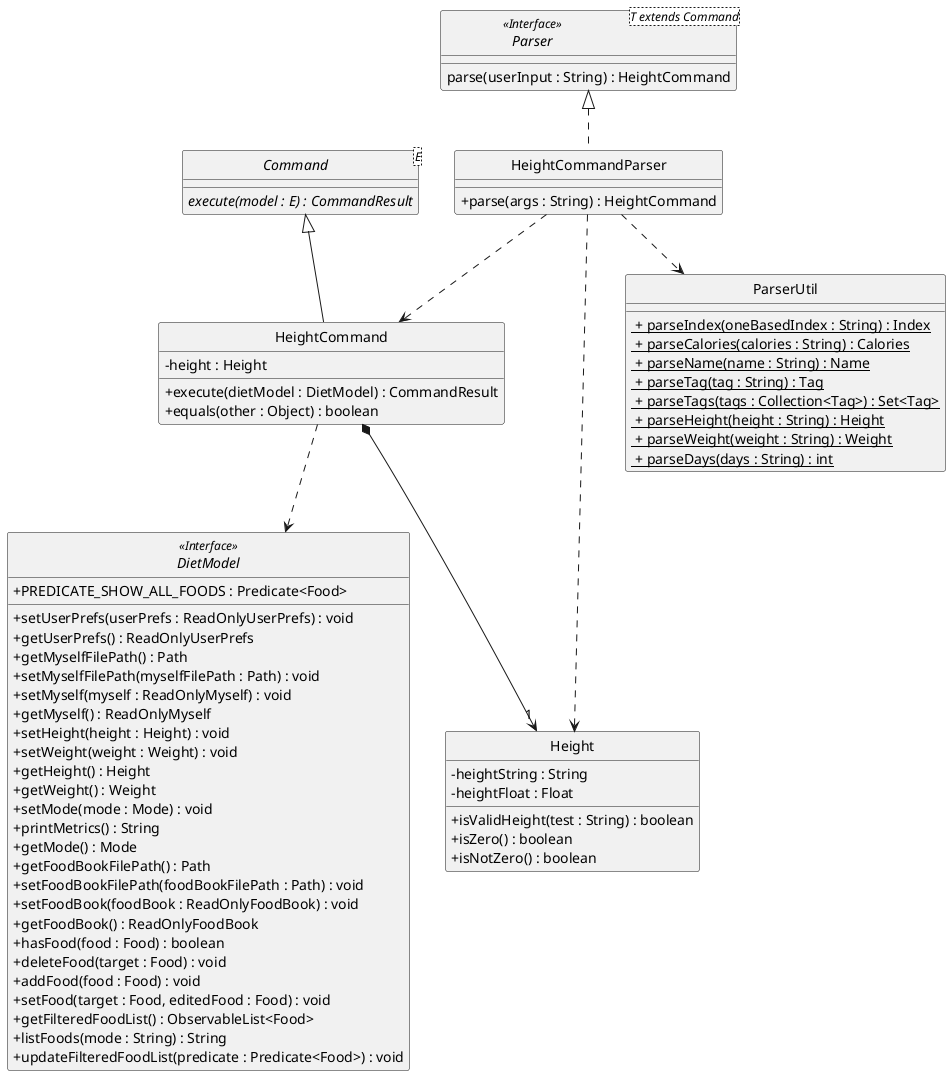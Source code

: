 @startuml
/' @author @jarrod-bob'/
/' Got inspiration and adapted
from https://github.com/AY1920S2-CS2103T-W12-1/main/blob/master/docs/images/DeliveredClassDiagram.png '/

skinparam backgroundColor #ffffff
skinparam classAttributeIconSize 0
hide circle

class HeightCommandParser implements Parser {
    /' Methods '/
    + parse(args : String) : HeightCommand
}

interface Parser<T extends Command> <<Interface>> {
    parse(userInput : String) : HeightCommand
}

abstract class Command<E> {
    {abstract} execute(model : E) : CommandResult
}

class HeightCommand extends Command {
    /' Fields '/
    - height : Height

    /' Methods '/
    + execute(dietModel : DietModel) : CommandResult
    + equals(other : Object) : boolean

}

interface DietModel <<Interface>> {
    + PREDICATE_SHOW_ALL_FOODS : Predicate<Food>

    + setUserPrefs(userPrefs : ReadOnlyUserPrefs) : void
    + getUserPrefs() : ReadOnlyUserPrefs
    + getMyselfFilePath() : Path
    + setMyselfFilePath(myselfFilePath : Path) : void
    + setMyself(myself : ReadOnlyMyself) : void
    + getMyself() : ReadOnlyMyself
    + setHeight(height : Height) : void
    + setWeight(weight : Weight) : void
    + getHeight() : Height
    + getWeight() : Weight
    + setMode(mode : Mode) : void
    + printMetrics() : String
    + getMode() : Mode
    + getFoodBookFilePath() : Path
    + setFoodBookFilePath(foodBookFilePath : Path) : void
    + setFoodBook(foodBook : ReadOnlyFoodBook) : void
    + getFoodBook() : ReadOnlyFoodBook
    + hasFood(food : Food) : boolean
    + deleteFood(target : Food) : void
    + addFood(food : Food) : void
    + setFood(target : Food, editedFood : Food) : void
    + getFilteredFoodList() : ObservableList<Food>
    + listFoods(mode : String) : String
    + updateFilteredFoodList(predicate : Predicate<Food>) : void
}

class Height {
    /' Fields '/
    - heightString : String
    - heightFloat : Float

    /' Methods '/
    + isValidHeight(test : String) : boolean
    + isZero() : boolean
    + isNotZero() : boolean
}

class ParserUtil {
    <u> + parseIndex(oneBasedIndex : String) : Index
    <u> + parseCalories(calories : String) : Calories
    <u> + parseName(name : String) : Name
    <u> + parseTag(tag : String) : Tag
    <u> + parseTags(tags : Collection<Tag>) : Set<Tag>
    <u> + parseHeight(height : String) : Height
    <u> + parseWeight(weight : String) : Weight
    <u> + parseDays(days : String) : int
}

HeightCommand ..> DietModel
HeightCommandParser ..> HeightCommand
HeightCommandParser ..> Height
HeightCommandParser ..> ParserUtil
HeightCommand *--> "1" Height


@enduml
